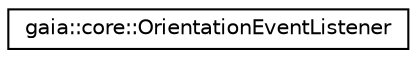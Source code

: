 digraph G
{
  edge [fontname="Helvetica",fontsize="10",labelfontname="Helvetica",labelfontsize="10"];
  node [fontname="Helvetica",fontsize="10",shape=record];
  rankdir=LR;
  Node1 [label="gaia::core::OrientationEventListener",height=0.2,width=0.4,color="black", fillcolor="white", style="filled",URL="$d3/de1/classgaia_1_1core_1_1_orientation_event_listener.html",tooltip="Helper class for receiving notifications from the SensorManager when the orientation of the device ha..."];
}
